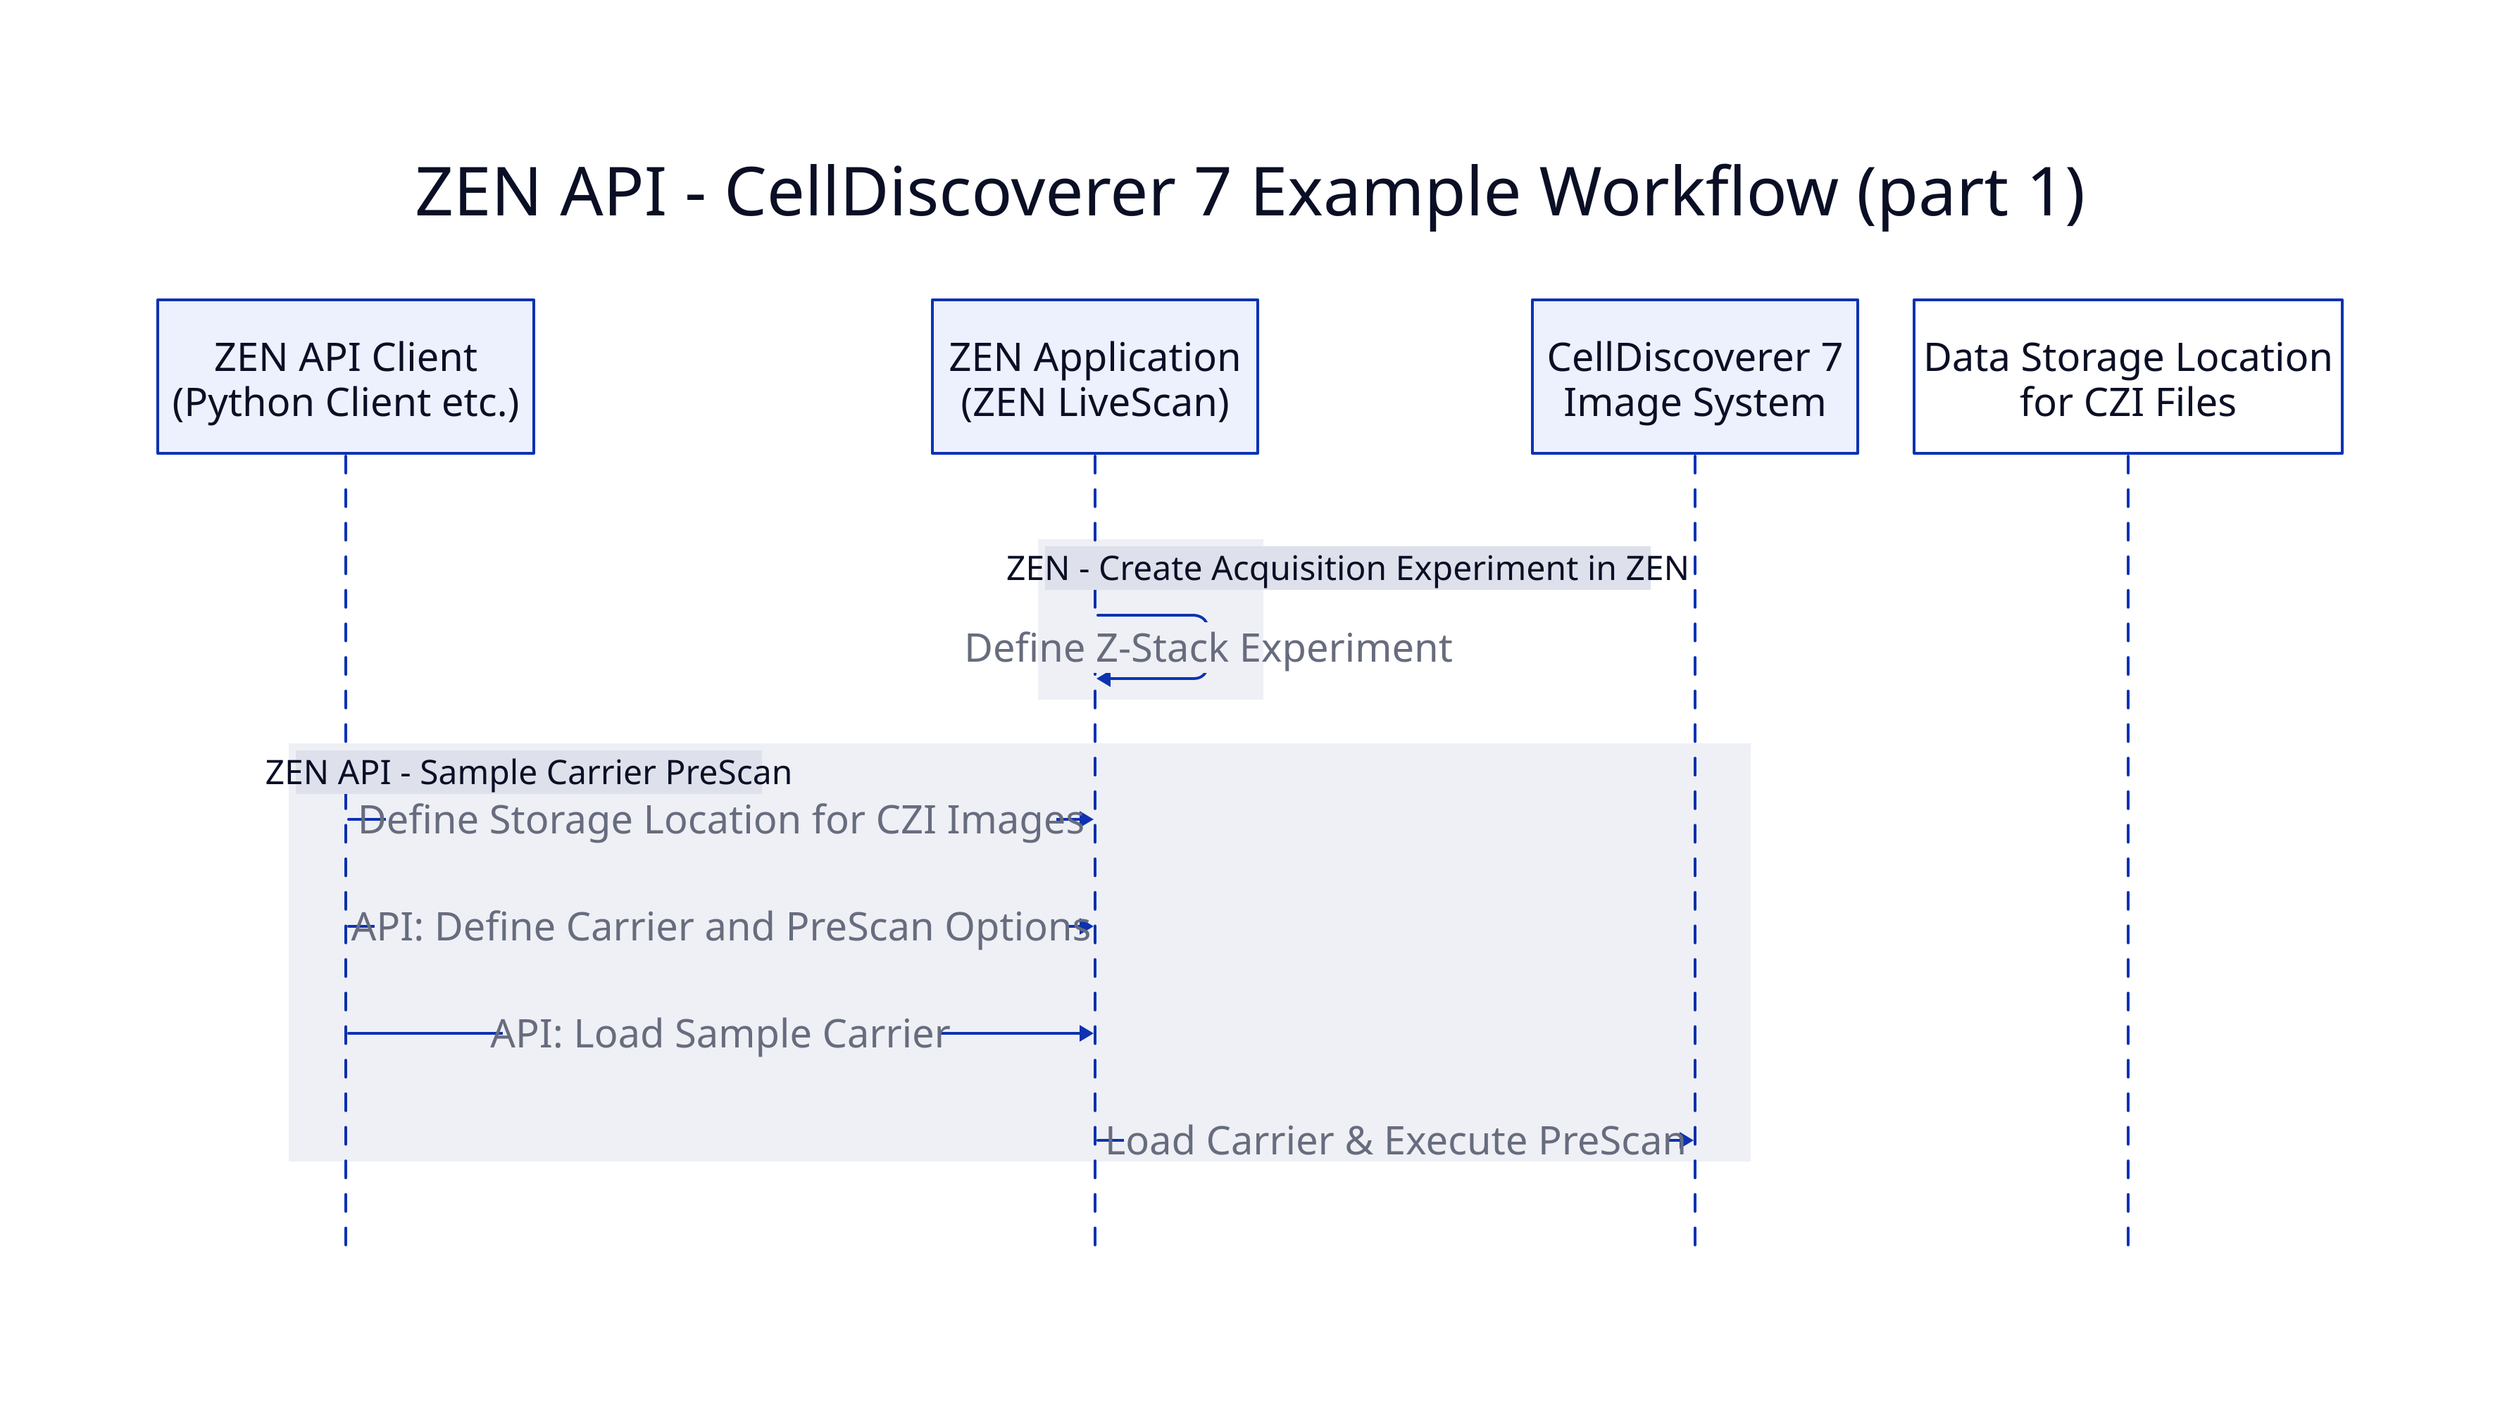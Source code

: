 # define styles and variables for the diagram
vars: {
    arrow_style: {
        bold: true
        font-size: 20
    }
        interaction_style: {
        bold: true
        font-size: 24
    }
    participant_style: {
        bold: true
        font-size: 28
    }

}

ZEN API - CellDiscoverer 7 Example Workflow (part 1){

# define the type of diagram
    shape: sequence_diagram

    ZC: ZEN API Client\n(Python Client etc.) {style: ${participant_style}}
    ZEN: ZEN Application\n(ZEN LiveScan) {style: ${participant_style}}
    CD7: CellDiscoverer 7\nImage System {style: ${participant_style}}
    HD: Data Storage Location\nfor CZI Files {style: ${participant_style}}

   ZEN - Create Acquisition Experiment in ZEN {
       ZEN -> ZEN: Define Z-Stack Experiment {style: ${participant_style}}
       style: ${interaction_style}
    }

    ZEN API - Sample Carrier PreScan: {
        ZC -> ZEN: Define Storage Location for CZI Images {style: ${participant_style}}
        ZC -> ZEN: API: Define Carrier and PreScan Options {style: ${participant_style}}
        ZC -> ZEN: API: Load Sample Carrier {style: ${participant_style}}
        ZEN -> CD7: Load Carrier & Execute PreScan {style: ${participant_style}}
        style: ${interaction_style}
    }

    # the the heading
    style.font-size: 48
    style.bold: true
}

